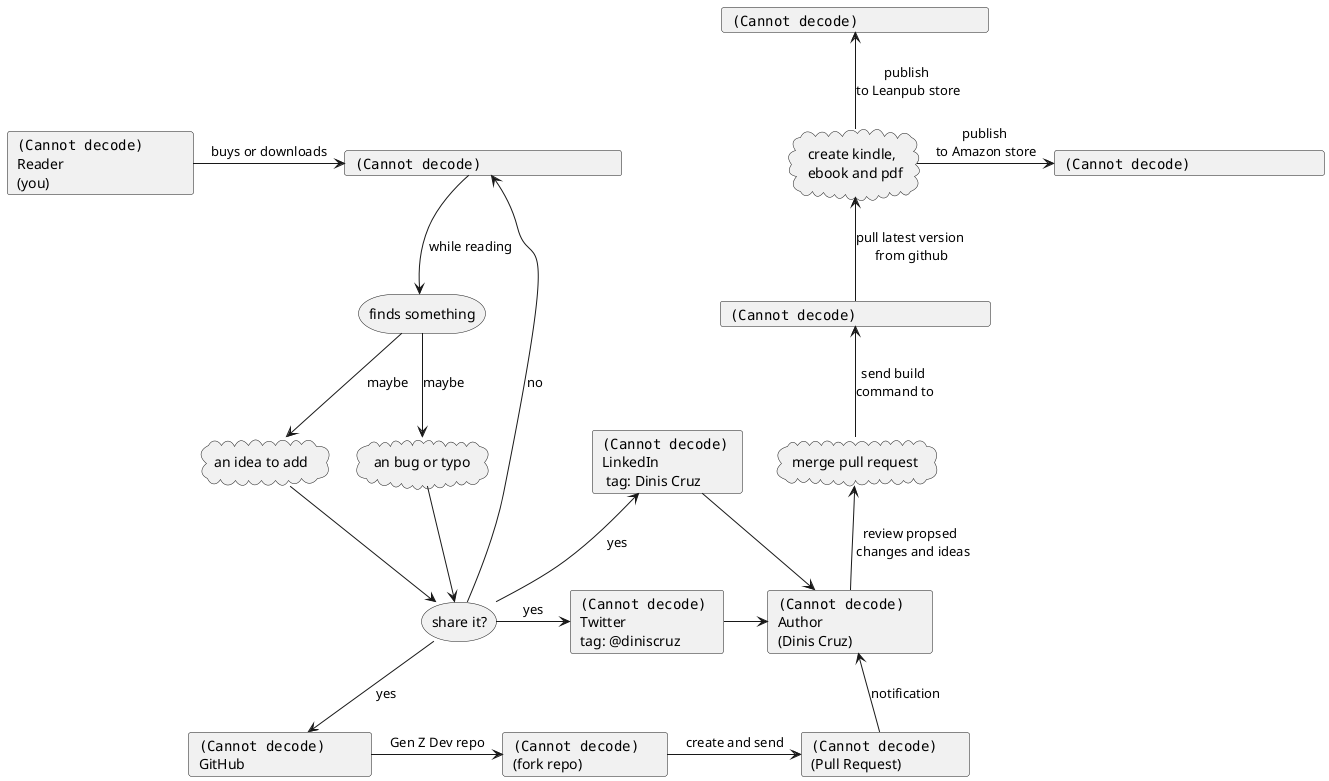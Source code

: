 @startuml

    card "<img:../img/others/book-cover.jpg>                                    " as book
    card "<img:../img/dudes/dude.png>           \nReader\n(you)                 " as reader
    card "<img:../img/dudes/dude-dinis.png>     \nAuthor\n(Dinis Cruz)          " as author
    card "<img:../img/others/linkedin-logo.png> \nLinkedIn \n tag: Dinis Cruz   " as linkedin
    card "<img:../img/others/twitter-logo.png>  \nTwitter \ntag: @diniscruz     " as twitter
    card "<img:../img/others/leanpub-logo.png>                                  " as leanpub
    card "<img:../img/others/amazon-store.png>                                  " as amazon_store
    card "<img:../img/others/leanpub-store.png>                                 " as leanpub_store
    card "<img:../img/github/logo.png>          \nGitHub                        " as github
    card "<img:../img/github/fork-repo.png>     \n(fork repo)                   " as gh_fork
    card "<img:../img/github/pull-request.png>  \n(Pull Request)                " as gh_pr

    storage "finds something"                   as finds_issue
    storage "share it?"                         as take_action
    cloud   "an bug or typo"                    as bug
    cloud   "an idea to add"                    as idea
    cloud   "merge pull request"                as merge_pr
    cloud   "create kindle, \nebook and pdf" as create_book

    reader            -r->    book               : buys or downloads
    book              -d->    finds_issue        : while reading
    finds_issue       -d->    bug                : maybe
    finds_issue       -d->    idea               : maybe
    bug               -d->    take_action
    idea              -d->    take_action
    take_action       -l->    book               : no
    take_action       -d->    github             : yes

    take_action       -r->    twitter            : yes
    take_action       -u->    linkedin           : yes

    twitter           -r->    author
    linkedin          -r->    author
    github            -r->    gh_fork            : Gen Z Dev repo
    gh_fork           -r->    gh_pr              : create and send
    gh_pr             -u->    author             : notification
    author            -u->    merge_pr           : review propsed \n changes and ideas
    merge_pr          -u->    leanpub            : send build \ncommand to
    leanpub           -u->    create_book        : pull latest version \nfrom github
    create_book       -u->    leanpub_store      : publish \nto Leanpub store
    create_book       -r->    amazon_store       : publish \nto Amazon store
@enduml
